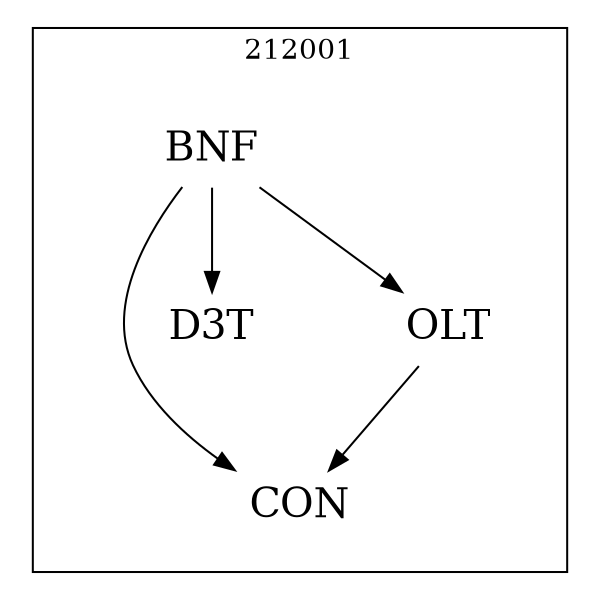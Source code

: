 strict digraph DAGS {
	size = "4,4!" ; ratio ="fill"; subgraph cluster_0{
			labeldoc = "t";
			label = "212001";node	[label= CON, shape = plaintext, fontsize=20] CON;node	[label= BNF, shape = plaintext, fontsize=20] BNF;node	[label= D3T, shape = plaintext, fontsize=20] D3T;node	[label= OLT, shape = plaintext, fontsize=20] OLT;
BNF->CON;
BNF->D3T;
BNF->OLT;
OLT->CON;
	}}